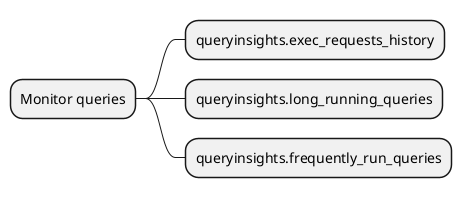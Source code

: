 @startmindmap
* Monitor queries
** queryinsights.exec_requests_history
** queryinsights.long_running_queries
** queryinsights.frequently_run_queries
@endmindmap